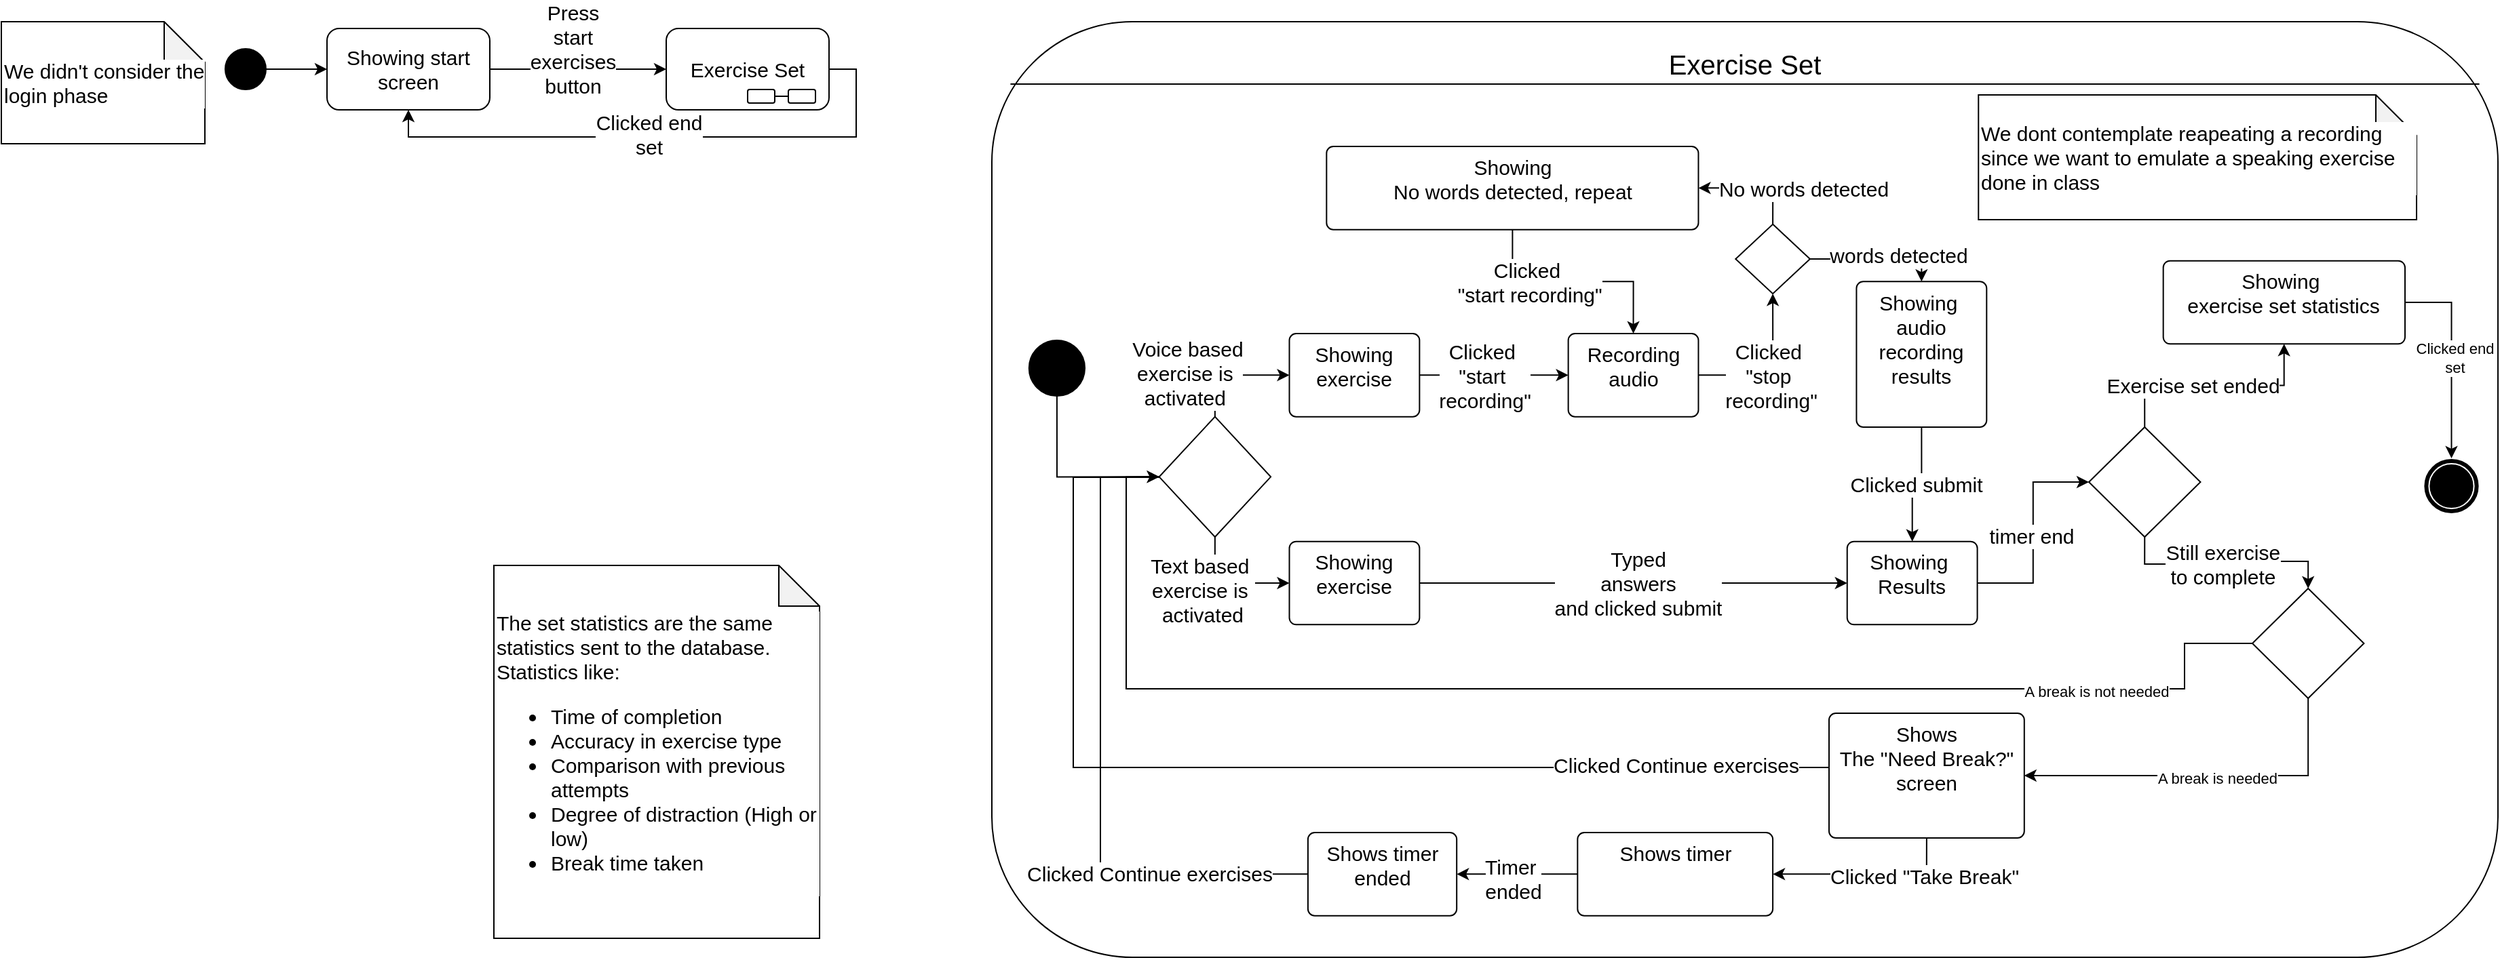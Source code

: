 <mxfile version="24.6.4" type="device">
  <diagram name="Page-1" id="5f0bae14-7c28-e335-631c-24af17079c00">
    <mxGraphModel dx="1434" dy="970" grid="0" gridSize="10" guides="1" tooltips="1" connect="1" arrows="1" fold="1" page="1" pageScale="1" pageWidth="1900" pageHeight="816" background="none" math="0" shadow="0">
      <root>
        <mxCell id="0" />
        <mxCell id="1" parent="0" />
        <mxCell id="zLHpc_LP7oTZizmcBeUN-13" style="edgeStyle=orthogonalEdgeStyle;rounded=0;orthogonalLoop=1;jettySize=auto;html=1;exitX=1;exitY=0.5;exitDx=0;exitDy=0;entryX=0;entryY=0.5;entryDx=0;entryDy=0;fontSize=15;" parent="1" source="ispf3cTAjHFTwqw6l8b9-2" target="zLHpc_LP7oTZizmcBeUN-8" edge="1">
          <mxGeometry relative="1" as="geometry" />
        </mxCell>
        <mxCell id="ispf3cTAjHFTwqw6l8b9-2" value="" style="ellipse;fillColor=strokeColor;html=1;fontSize=15;" parent="1" vertex="1">
          <mxGeometry x="195" y="60" width="30" height="30" as="geometry" />
        </mxCell>
        <mxCell id="ispf3cTAjHFTwqw6l8b9-28" style="edgeStyle=none;shape=connector;rounded=0;orthogonalLoop=1;jettySize=auto;html=1;strokeColor=default;align=center;verticalAlign=middle;fontFamily=Helvetica;fontSize=15;fontColor=default;labelBackgroundColor=default;startArrow=classic;startFill=1;endArrow=none;endFill=0;" parent="1" source="ispf3cTAjHFTwqw6l8b9-76" edge="1">
          <mxGeometry relative="1" as="geometry">
            <mxPoint x="480" y="75" as="sourcePoint" />
            <mxPoint x="390" y="75" as="targetPoint" />
          </mxGeometry>
        </mxCell>
        <mxCell id="ifM0NxlPlQ4VsJx1owLP-20" value="&lt;span style=&quot;font-size: 15px; text-wrap: wrap;&quot;&gt;Press start&lt;/span&gt;&lt;div style=&quot;font-size: 15px; text-wrap: wrap;&quot;&gt;exercises button&lt;/div&gt;" style="edgeLabel;html=1;align=center;verticalAlign=middle;resizable=0;points=[];fontColor=#000000;labelBackgroundColor=default;" parent="ispf3cTAjHFTwqw6l8b9-28" vertex="1" connectable="0">
          <mxGeometry x="0.145" relative="1" as="geometry">
            <mxPoint x="5" y="-15" as="offset" />
          </mxGeometry>
        </mxCell>
        <mxCell id="ispf3cTAjHFTwqw6l8b9-90" value="" style="group;fontSize=15;" parent="1" vertex="1" connectable="0">
          <mxGeometry x="520" y="45" width="120" height="60" as="geometry" />
        </mxCell>
        <mxCell id="ispf3cTAjHFTwqw6l8b9-76" value="Exercise Set" style="rounded=1;whiteSpace=wrap;html=1;fontFamily=Helvetica;fontSize=15;fontColor=default;labelBackgroundColor=default;" parent="ispf3cTAjHFTwqw6l8b9-90" vertex="1">
          <mxGeometry width="120" height="60" as="geometry" />
        </mxCell>
        <mxCell id="ispf3cTAjHFTwqw6l8b9-80" value="" style="group;fontSize=15;" parent="ispf3cTAjHFTwqw6l8b9-90" vertex="1" connectable="0">
          <mxGeometry x="60" y="45" width="50" height="10" as="geometry" />
        </mxCell>
        <mxCell id="ispf3cTAjHFTwqw6l8b9-79" style="edgeStyle=orthogonalEdgeStyle;shape=connector;rounded=0;orthogonalLoop=1;jettySize=auto;html=1;exitX=1;exitY=0.5;exitDx=0;exitDy=0;entryX=0;entryY=0.5;entryDx=0;entryDy=0;strokeColor=default;align=center;verticalAlign=middle;fontFamily=Helvetica;fontSize=15;fontColor=default;labelBackgroundColor=default;startArrow=none;startFill=0;endArrow=none;endFill=0;" parent="ispf3cTAjHFTwqw6l8b9-80" source="ispf3cTAjHFTwqw6l8b9-77" target="ispf3cTAjHFTwqw6l8b9-78" edge="1">
          <mxGeometry relative="1" as="geometry" />
        </mxCell>
        <mxCell id="ispf3cTAjHFTwqw6l8b9-77" value="" style="rounded=1;whiteSpace=wrap;html=1;fontFamily=Helvetica;fontSize=15;fontColor=default;labelBackgroundColor=default;" parent="ispf3cTAjHFTwqw6l8b9-80" vertex="1">
          <mxGeometry width="20" height="10" as="geometry" />
        </mxCell>
        <mxCell id="ispf3cTAjHFTwqw6l8b9-78" value="" style="rounded=1;whiteSpace=wrap;html=1;fontFamily=Helvetica;fontSize=15;fontColor=default;labelBackgroundColor=default;" parent="ispf3cTAjHFTwqw6l8b9-80" vertex="1">
          <mxGeometry x="30" width="20" height="10" as="geometry" />
        </mxCell>
        <mxCell id="ispf3cTAjHFTwqw6l8b9-99" value="The set statistics are the same statistics sent to the database.&lt;div style=&quot;font-size: 15px;&quot;&gt;Statistics like:&lt;/div&gt;&lt;div style=&quot;font-size: 15px;&quot;&gt;&lt;ul style=&quot;font-size: 15px;&quot;&gt;&lt;li style=&quot;font-size: 15px;&quot;&gt;Time of completion&lt;/li&gt;&lt;li style=&quot;font-size: 15px;&quot;&gt;Accuracy in exercise type&lt;/li&gt;&lt;li style=&quot;font-size: 15px;&quot;&gt;Comparison with previous attempts&lt;/li&gt;&lt;li style=&quot;font-size: 15px;&quot;&gt;Degree of distraction (High or low)&lt;/li&gt;&lt;li style=&quot;font-size: 15px;&quot;&gt;Break time taken&lt;/li&gt;&lt;/ul&gt;&lt;/div&gt;" style="shape=note;whiteSpace=wrap;html=1;backgroundOutline=1;darkOpacity=0.05;fontFamily=Helvetica;fontSize=15;fontColor=default;labelBackgroundColor=default;align=left;" parent="1" vertex="1">
          <mxGeometry x="393" y="441" width="240" height="275" as="geometry" />
        </mxCell>
        <mxCell id="zLHpc_LP7oTZizmcBeUN-7" value="" style="group;fontSize=15;" parent="1" vertex="1" connectable="0">
          <mxGeometry x="270" y="45" width="120" height="60" as="geometry" />
        </mxCell>
        <mxCell id="zLHpc_LP7oTZizmcBeUN-8" value="Showing start screen" style="rounded=1;whiteSpace=wrap;html=1;fontFamily=Helvetica;fontSize=15;fontColor=default;labelBackgroundColor=default;" parent="zLHpc_LP7oTZizmcBeUN-7" vertex="1">
          <mxGeometry width="120" height="60" as="geometry" />
        </mxCell>
        <mxCell id="zLHpc_LP7oTZizmcBeUN-14" style="edgeStyle=orthogonalEdgeStyle;rounded=0;orthogonalLoop=1;jettySize=auto;html=1;exitX=1;exitY=0.5;exitDx=0;exitDy=0;entryX=0.5;entryY=1;entryDx=0;entryDy=0;fontSize=15;" parent="1" source="ispf3cTAjHFTwqw6l8b9-76" target="zLHpc_LP7oTZizmcBeUN-8" edge="1">
          <mxGeometry relative="1" as="geometry" />
        </mxCell>
        <mxCell id="zLHpc_LP7oTZizmcBeUN-15" value="&lt;div&gt;Clicked end&lt;/div&gt;&lt;div&gt;set&lt;/div&gt;" style="edgeLabel;html=1;align=center;verticalAlign=middle;resizable=0;points=[];fontSize=15;" parent="zLHpc_LP7oTZizmcBeUN-14" vertex="1" connectable="0">
          <mxGeometry x="0.064" y="-2" relative="1" as="geometry">
            <mxPoint as="offset" />
          </mxGeometry>
        </mxCell>
        <mxCell id="ifM0NxlPlQ4VsJx1owLP-15" value="We didn&#39;t consider the login phase" style="shape=note;whiteSpace=wrap;html=1;backgroundOutline=1;darkOpacity=0.05;fontFamily=Helvetica;fontSize=15;fontColor=default;labelBackgroundColor=default;align=left;" parent="1" vertex="1">
          <mxGeometry x="30" y="40" width="150" height="90" as="geometry" />
        </mxCell>
        <mxCell id="ispf3cTAjHFTwqw6l8b9-34" value="" style="rounded=1;whiteSpace=wrap;html=1;fontFamily=Helvetica;fontSize=15;fontColor=default;labelBackgroundColor=default;connectable=0;container=0;" parent="1" vertex="1">
          <mxGeometry x="760" y="40" width="1110" height="690" as="geometry" />
        </mxCell>
        <mxCell id="ispf3cTAjHFTwqw6l8b9-35" value="" style="endArrow=none;html=1;rounded=0;strokeColor=default;align=center;verticalAlign=middle;fontFamily=Helvetica;fontSize=15;fontColor=default;labelBackgroundColor=default;" parent="1" edge="1">
          <mxGeometry width="50" height="50" relative="1" as="geometry">
            <mxPoint x="773.704" y="86" as="sourcePoint" />
            <mxPoint x="1856.296" y="86" as="targetPoint" />
          </mxGeometry>
        </mxCell>
        <mxCell id="ispf3cTAjHFTwqw6l8b9-36" value="Exercise Set" style="text;html=1;align=center;verticalAlign=middle;whiteSpace=wrap;rounded=0;fontFamily=Helvetica;fontSize=20;fontColor=default;labelBackgroundColor=default;container=0;" parent="1" vertex="1">
          <mxGeometry x="1240.09" y="40" width="149.81" height="61.33" as="geometry" />
        </mxCell>
        <mxCell id="ifM0NxlPlQ4VsJx1owLP-21" style="edgeStyle=orthogonalEdgeStyle;rounded=0;orthogonalLoop=1;jettySize=auto;html=1;exitX=0.5;exitY=1;exitDx=0;exitDy=0;entryX=0;entryY=0.5;entryDx=0;entryDy=0;" parent="1" source="ispf3cTAjHFTwqw6l8b9-37" target="ispf3cTAjHFTwqw6l8b9-47" edge="1">
          <mxGeometry relative="1" as="geometry" />
        </mxCell>
        <mxCell id="ispf3cTAjHFTwqw6l8b9-37" value="" style="ellipse;fillColor=strokeColor;html=1;container=0;fontSize=15;" parent="1" vertex="1">
          <mxGeometry x="787.41" y="275" width="41.11" height="41" as="geometry" />
        </mxCell>
        <mxCell id="ispf3cTAjHFTwqw6l8b9-38" value="" style="ellipse;shape=doubleEllipse;whiteSpace=wrap;html=1;fontFamily=Helvetica;fontSize=15;fontColor=default;labelBackgroundColor=default;fillStyle=solid;strokeColor=#FFFFFF;fillColor=#000000;container=0;" parent="1" vertex="1">
          <mxGeometry x="1815.19" y="362" width="41.11" height="41" as="geometry" />
        </mxCell>
        <mxCell id="ispf3cTAjHFTwqw6l8b9-51" style="edgeStyle=orthogonalEdgeStyle;shape=connector;rounded=0;orthogonalLoop=1;jettySize=auto;html=1;exitX=0.5;exitY=0;exitDx=0;exitDy=0;strokeColor=default;align=center;verticalAlign=middle;fontFamily=Helvetica;fontSize=15;fontColor=default;labelBackgroundColor=default;startArrow=none;startFill=0;endArrow=classic;endFill=1;" parent="1" source="ispf3cTAjHFTwqw6l8b9-47" target="ispf3cTAjHFTwqw6l8b9-50" edge="1">
          <mxGeometry relative="1" as="geometry" />
        </mxCell>
        <mxCell id="ispf3cTAjHFTwqw6l8b9-54" value="Voice based&lt;div style=&quot;font-size: 15px;&quot;&gt;exercise is&amp;nbsp;&lt;/div&gt;&lt;div style=&quot;font-size: 15px;&quot;&gt;activated&amp;nbsp;&lt;/div&gt;" style="edgeLabel;html=1;align=center;verticalAlign=middle;resizable=0;points=[];fontFamily=Helvetica;fontSize=15;fontColor=default;labelBackgroundColor=default;container=0;" parent="ispf3cTAjHFTwqw6l8b9-51" vertex="1" connectable="0">
          <mxGeometry x="-0.333" y="1" relative="1" as="geometry">
            <mxPoint x="-20" y="-4" as="offset" />
          </mxGeometry>
        </mxCell>
        <mxCell id="ispf3cTAjHFTwqw6l8b9-53" style="edgeStyle=orthogonalEdgeStyle;shape=connector;rounded=0;orthogonalLoop=1;jettySize=auto;html=1;exitX=0.5;exitY=1;exitDx=0;exitDy=0;entryX=0;entryY=0.5;entryDx=0;entryDy=0;strokeColor=default;align=center;verticalAlign=middle;fontFamily=Helvetica;fontSize=15;fontColor=default;labelBackgroundColor=default;startArrow=none;startFill=0;endArrow=classic;endFill=1;" parent="1" source="ispf3cTAjHFTwqw6l8b9-47" target="ispf3cTAjHFTwqw6l8b9-52" edge="1">
          <mxGeometry relative="1" as="geometry" />
        </mxCell>
        <mxCell id="ispf3cTAjHFTwqw6l8b9-55" value="Text based&amp;nbsp;&lt;div style=&quot;font-size: 15px;&quot;&gt;exercise is&amp;nbsp;&lt;/div&gt;&lt;div style=&quot;font-size: 15px;&quot;&gt;activated&lt;br style=&quot;font-size: 15px;&quot;&gt;&lt;/div&gt;" style="edgeLabel;html=1;align=center;verticalAlign=middle;resizable=0;points=[];fontFamily=Helvetica;fontSize=15;fontColor=default;labelBackgroundColor=default;container=0;" parent="ispf3cTAjHFTwqw6l8b9-53" vertex="1" connectable="0">
          <mxGeometry x="-0.38" y="1" relative="1" as="geometry">
            <mxPoint x="-11" y="11" as="offset" />
          </mxGeometry>
        </mxCell>
        <mxCell id="ispf3cTAjHFTwqw6l8b9-47" value="" style="rhombus;whiteSpace=wrap;html=1;fontFamily=Helvetica;fontSize=15;fontColor=default;labelBackgroundColor=default;container=0;" parent="1" vertex="1">
          <mxGeometry x="883.33" y="331.33" width="82.22" height="88.67" as="geometry" />
        </mxCell>
        <mxCell id="ispf3cTAjHFTwqw6l8b9-57" value="" style="edgeStyle=orthogonalEdgeStyle;shape=connector;rounded=0;orthogonalLoop=1;jettySize=auto;html=1;strokeColor=default;align=center;verticalAlign=middle;fontFamily=Helvetica;fontSize=15;fontColor=default;labelBackgroundColor=default;startArrow=none;startFill=0;endArrow=classic;endFill=1;" parent="1" source="ispf3cTAjHFTwqw6l8b9-50" target="ispf3cTAjHFTwqw6l8b9-56" edge="1">
          <mxGeometry relative="1" as="geometry" />
        </mxCell>
        <mxCell id="ispf3cTAjHFTwqw6l8b9-60" value="Clicked&amp;nbsp;&lt;div style=&quot;font-size: 15px;&quot;&gt;&quot;start&amp;nbsp;&lt;/div&gt;&lt;div style=&quot;font-size: 15px;&quot;&gt;recording&quot;&lt;/div&gt;" style="edgeLabel;html=1;align=center;verticalAlign=middle;resizable=0;points=[];fontFamily=Helvetica;fontSize=15;fontColor=default;labelBackgroundColor=default;container=0;" parent="ispf3cTAjHFTwqw6l8b9-57" vertex="1" connectable="0">
          <mxGeometry x="-0.136" relative="1" as="geometry">
            <mxPoint as="offset" />
          </mxGeometry>
        </mxCell>
        <mxCell id="ispf3cTAjHFTwqw6l8b9-50" value="Showing exercise" style="html=1;align=center;verticalAlign=top;rounded=1;absoluteArcSize=1;arcSize=10;dashed=0;whiteSpace=wrap;container=0;fontSize=15;" parent="1" vertex="1">
          <mxGeometry x="979.259" y="270" width="95.926" height="61.333" as="geometry" />
        </mxCell>
        <mxCell id="ispf3cTAjHFTwqw6l8b9-59" value="" style="edgeStyle=orthogonalEdgeStyle;shape=connector;rounded=0;orthogonalLoop=1;jettySize=auto;html=1;strokeColor=default;align=center;verticalAlign=middle;fontFamily=Helvetica;fontSize=15;fontColor=default;labelBackgroundColor=default;startArrow=none;startFill=0;endArrow=classic;endFill=1;" parent="1" source="ispf3cTAjHFTwqw6l8b9-52" target="ispf3cTAjHFTwqw6l8b9-58" edge="1">
          <mxGeometry relative="1" as="geometry" />
        </mxCell>
        <mxCell id="ispf3cTAjHFTwqw6l8b9-61" value="Typed&lt;div style=&quot;font-size: 15px;&quot;&gt;answers&lt;/div&gt;&lt;div style=&quot;font-size: 15px;&quot;&gt;and clicked submit&lt;/div&gt;" style="edgeLabel;html=1;align=center;verticalAlign=middle;resizable=0;points=[];fontFamily=Helvetica;fontSize=15;fontColor=default;labelBackgroundColor=default;container=0;" parent="ispf3cTAjHFTwqw6l8b9-59" vertex="1" connectable="0">
          <mxGeometry x="0.067" relative="1" as="geometry">
            <mxPoint x="-7" as="offset" />
          </mxGeometry>
        </mxCell>
        <mxCell id="ispf3cTAjHFTwqw6l8b9-52" value="Showing exercise" style="html=1;align=center;verticalAlign=top;rounded=1;absoluteArcSize=1;arcSize=10;dashed=0;whiteSpace=wrap;container=0;fontSize=15;" parent="1" vertex="1">
          <mxGeometry x="979.259" y="423.333" width="95.926" height="61.333" as="geometry" />
        </mxCell>
        <mxCell id="ifM0NxlPlQ4VsJx1owLP-6" style="edgeStyle=orthogonalEdgeStyle;rounded=0;orthogonalLoop=1;jettySize=auto;html=1;exitX=1;exitY=0.5;exitDx=0;exitDy=0;entryX=0.5;entryY=1;entryDx=0;entryDy=0;fontSize=15;" parent="1" source="ispf3cTAjHFTwqw6l8b9-56" target="ifM0NxlPlQ4VsJx1owLP-2" edge="1">
          <mxGeometry relative="1" as="geometry" />
        </mxCell>
        <mxCell id="ifM0NxlPlQ4VsJx1owLP-7" value="Clicked&amp;nbsp;&lt;div style=&quot;font-size: 15px;&quot;&gt;&quot;stop&amp;nbsp;&lt;/div&gt;&lt;div style=&quot;font-size: 15px;&quot;&gt;recording&quot;&lt;/div&gt;" style="edgeLabel;html=1;align=center;verticalAlign=middle;resizable=0;points=[];container=0;fontSize=15;" parent="ifM0NxlPlQ4VsJx1owLP-6" vertex="1" connectable="0">
          <mxGeometry x="0.111" y="-1" relative="1" as="geometry">
            <mxPoint x="-3" y="9" as="offset" />
          </mxGeometry>
        </mxCell>
        <mxCell id="ispf3cTAjHFTwqw6l8b9-56" value="Recording&lt;div style=&quot;font-size: 15px;&quot;&gt;audio&lt;/div&gt;" style="html=1;align=center;verticalAlign=top;rounded=1;absoluteArcSize=1;arcSize=10;dashed=0;whiteSpace=wrap;container=0;fontSize=15;" parent="1" vertex="1">
          <mxGeometry x="1184.815" y="270" width="95.926" height="61.333" as="geometry" />
        </mxCell>
        <mxCell id="ispf3cTAjHFTwqw6l8b9-70" style="edgeStyle=orthogonalEdgeStyle;shape=connector;rounded=0;orthogonalLoop=1;jettySize=auto;html=1;exitX=1;exitY=0.5;exitDx=0;exitDy=0;entryX=0;entryY=0.5;entryDx=0;entryDy=0;strokeColor=default;align=center;verticalAlign=middle;fontFamily=Helvetica;fontSize=15;fontColor=default;labelBackgroundColor=default;startArrow=none;startFill=0;endArrow=classic;endFill=1;" parent="1" source="ispf3cTAjHFTwqw6l8b9-58" target="ispf3cTAjHFTwqw6l8b9-69" edge="1">
          <mxGeometry relative="1" as="geometry" />
        </mxCell>
        <mxCell id="ispf3cTAjHFTwqw6l8b9-71" value="timer end" style="edgeLabel;html=1;align=center;verticalAlign=middle;resizable=0;points=[];fontFamily=Helvetica;fontSize=15;fontColor=default;labelBackgroundColor=default;container=0;" parent="ispf3cTAjHFTwqw6l8b9-70" vertex="1" connectable="0">
          <mxGeometry x="-0.031" y="2" relative="1" as="geometry">
            <mxPoint as="offset" />
          </mxGeometry>
        </mxCell>
        <mxCell id="ispf3cTAjHFTwqw6l8b9-58" value="Showing&amp;nbsp;&lt;div style=&quot;font-size: 15px;&quot;&gt;Results&lt;/div&gt;" style="html=1;align=center;verticalAlign=top;rounded=1;absoluteArcSize=1;arcSize=10;dashed=0;whiteSpace=wrap;container=0;fontSize=15;" parent="1" vertex="1">
          <mxGeometry x="1390.37" y="423.333" width="95.926" height="61.333" as="geometry" />
        </mxCell>
        <mxCell id="ispf3cTAjHFTwqw6l8b9-72" style="edgeStyle=orthogonalEdgeStyle;shape=connector;rounded=0;orthogonalLoop=1;jettySize=auto;html=1;exitX=0.5;exitY=0;exitDx=0;exitDy=0;strokeColor=default;align=center;verticalAlign=middle;fontFamily=Helvetica;fontSize=15;fontColor=default;labelBackgroundColor=default;startArrow=none;startFill=0;endArrow=classic;endFill=1;" parent="1" source="ispf3cTAjHFTwqw6l8b9-69" target="ispf3cTAjHFTwqw6l8b9-97" edge="1">
          <mxGeometry relative="1" as="geometry" />
        </mxCell>
        <mxCell id="ispf3cTAjHFTwqw6l8b9-73" value="Exercise set ended" style="edgeLabel;html=1;align=center;verticalAlign=middle;resizable=0;points=[];fontFamily=Helvetica;fontSize=15;fontColor=default;labelBackgroundColor=default;container=0;" parent="ispf3cTAjHFTwqw6l8b9-72" vertex="1" connectable="0">
          <mxGeometry x="-0.2" y="1" relative="1" as="geometry">
            <mxPoint as="offset" />
          </mxGeometry>
        </mxCell>
        <mxCell id="ifM0NxlPlQ4VsJx1owLP-24" style="edgeStyle=orthogonalEdgeStyle;rounded=0;orthogonalLoop=1;jettySize=auto;html=1;exitX=0.5;exitY=1;exitDx=0;exitDy=0;entryX=0.5;entryY=0;entryDx=0;entryDy=0;" parent="1" source="ispf3cTAjHFTwqw6l8b9-69" target="ifM0NxlPlQ4VsJx1owLP-22" edge="1">
          <mxGeometry relative="1" as="geometry" />
        </mxCell>
        <mxCell id="ifM0NxlPlQ4VsJx1owLP-25" value="&lt;span style=&quot;font-size: 15px;&quot;&gt;Still exercise&lt;/span&gt;&lt;div style=&quot;font-size: 15px;&quot;&gt;to complete&lt;/div&gt;" style="edgeLabel;html=1;align=center;verticalAlign=middle;resizable=0;points=[];" parent="ifM0NxlPlQ4VsJx1owLP-24" vertex="1" connectable="0">
          <mxGeometry x="-0.045" relative="1" as="geometry">
            <mxPoint as="offset" />
          </mxGeometry>
        </mxCell>
        <mxCell id="ispf3cTAjHFTwqw6l8b9-69" value="" style="rhombus;whiteSpace=wrap;html=1;fontFamily=Helvetica;fontSize=15;fontColor=default;labelBackgroundColor=default;container=0;" parent="1" vertex="1">
          <mxGeometry x="1568.52" y="339" width="82.22" height="81" as="geometry" />
        </mxCell>
        <mxCell id="ispf3cTAjHFTwqw6l8b9-98" style="edgeStyle=orthogonalEdgeStyle;shape=connector;rounded=0;orthogonalLoop=1;jettySize=auto;html=1;exitX=1;exitY=0.5;exitDx=0;exitDy=0;strokeColor=default;align=center;verticalAlign=middle;fontFamily=Helvetica;fontSize=15;fontColor=default;labelBackgroundColor=default;startArrow=none;startFill=0;endArrow=classic;endFill=1;" parent="1" source="ispf3cTAjHFTwqw6l8b9-97" target="ispf3cTAjHFTwqw6l8b9-38" edge="1">
          <mxGeometry relative="1" as="geometry" />
        </mxCell>
        <mxCell id="ifM0NxlPlQ4VsJx1owLP-31" value="Clicked end&lt;div&gt;set&lt;/div&gt;" style="edgeLabel;html=1;align=center;verticalAlign=middle;resizable=0;points=[];" parent="ispf3cTAjHFTwqw6l8b9-98" vertex="1" connectable="0">
          <mxGeometry x="0.013" y="2" relative="1" as="geometry">
            <mxPoint as="offset" />
          </mxGeometry>
        </mxCell>
        <mxCell id="ispf3cTAjHFTwqw6l8b9-97" value="Showing&amp;nbsp;&lt;div style=&quot;font-size: 15px;&quot;&gt;exercise set statistics&lt;/div&gt;" style="html=1;align=center;verticalAlign=top;rounded=1;absoluteArcSize=1;arcSize=10;dashed=0;whiteSpace=wrap;container=0;fontSize=15;" parent="1" vertex="1">
          <mxGeometry x="1623.333" y="216.333" width="178.148" height="61.333" as="geometry" />
        </mxCell>
        <mxCell id="ispf3cTAjHFTwqw6l8b9-103" style="edgeStyle=orthogonalEdgeStyle;shape=connector;rounded=0;orthogonalLoop=1;jettySize=auto;html=1;exitX=0;exitY=0.5;exitDx=0;exitDy=0;strokeColor=default;align=center;verticalAlign=middle;fontFamily=Helvetica;fontSize=15;fontColor=default;labelBackgroundColor=default;startArrow=none;startFill=0;endArrow=none;endFill=0;entryX=0;entryY=0.5;entryDx=0;entryDy=0;" parent="1" target="ispf3cTAjHFTwqw6l8b9-47" edge="1">
          <mxGeometry relative="1" as="geometry">
            <mxPoint x="1440.003" y="590" as="sourcePoint" />
            <mxPoint x="844" y="376" as="targetPoint" />
            <Array as="points">
              <mxPoint x="820" y="590" />
              <mxPoint x="820" y="376" />
              <mxPoint x="844" y="376" />
            </Array>
          </mxGeometry>
        </mxCell>
        <mxCell id="ispf3cTAjHFTwqw6l8b9-104" value="Clicked Continue exercises" style="edgeLabel;html=1;align=center;verticalAlign=middle;resizable=0;points=[];fontFamily=Helvetica;fontSize=15;fontColor=default;labelBackgroundColor=default;container=0;" parent="ispf3cTAjHFTwqw6l8b9-103" vertex="1" connectable="0">
          <mxGeometry x="-0.607" y="-2" relative="1" as="geometry">
            <mxPoint as="offset" />
          </mxGeometry>
        </mxCell>
        <mxCell id="ispf3cTAjHFTwqw6l8b9-106" style="edgeStyle=orthogonalEdgeStyle;shape=connector;rounded=0;orthogonalLoop=1;jettySize=auto;html=1;exitX=0.5;exitY=1;exitDx=0;exitDy=0;strokeColor=default;align=center;verticalAlign=middle;fontFamily=Helvetica;fontSize=15;fontColor=default;labelBackgroundColor=default;startArrow=none;startFill=0;endArrow=classic;endFill=1;" parent="1" source="ispf3cTAjHFTwqw6l8b9-100" target="ispf3cTAjHFTwqw6l8b9-105" edge="1">
          <mxGeometry relative="1" as="geometry" />
        </mxCell>
        <mxCell id="ispf3cTAjHFTwqw6l8b9-107" value="Clicked &quot;Take Break&quot;" style="edgeLabel;html=1;align=center;verticalAlign=middle;resizable=0;points=[];fontFamily=Helvetica;fontSize=15;fontColor=default;labelBackgroundColor=default;container=0;" parent="ispf3cTAjHFTwqw6l8b9-106" vertex="1" connectable="0">
          <mxGeometry x="-0.075" y="1" relative="1" as="geometry">
            <mxPoint x="36" as="offset" />
          </mxGeometry>
        </mxCell>
        <mxCell id="ispf3cTAjHFTwqw6l8b9-100" value="Shows&lt;div style=&quot;font-size: 15px;&quot;&gt;The &quot;Need Break?&quot; screen&lt;/div&gt;" style="html=1;align=center;verticalAlign=top;rounded=1;absoluteArcSize=1;arcSize=10;dashed=0;whiteSpace=wrap;container=0;fontSize=15;" parent="1" vertex="1">
          <mxGeometry x="1377.003" y="550" width="143.889" height="92" as="geometry" />
        </mxCell>
        <mxCell id="ispf3cTAjHFTwqw6l8b9-110" style="edgeStyle=orthogonalEdgeStyle;shape=connector;rounded=0;orthogonalLoop=1;jettySize=auto;html=1;strokeColor=default;align=center;verticalAlign=middle;fontFamily=Helvetica;fontSize=15;fontColor=default;labelBackgroundColor=default;startArrow=none;startFill=0;endArrow=none;endFill=0;entryX=0;entryY=0.5;entryDx=0;entryDy=0;" parent="1" target="ispf3cTAjHFTwqw6l8b9-47" edge="1">
          <mxGeometry relative="1" as="geometry">
            <mxPoint x="842.222" y="392.667" as="targetPoint" />
            <mxPoint x="992.963" y="668.667" as="sourcePoint" />
            <Array as="points">
              <mxPoint x="840" y="669" />
              <mxPoint x="840" y="376" />
              <mxPoint x="883" y="376" />
            </Array>
          </mxGeometry>
        </mxCell>
        <mxCell id="ispf3cTAjHFTwqw6l8b9-111" value="Clicked Continue exercises" style="edgeLabel;html=1;align=center;verticalAlign=middle;resizable=0;points=[];fontFamily=Helvetica;fontSize=15;fontColor=default;labelBackgroundColor=default;container=0;" parent="ispf3cTAjHFTwqw6l8b9-110" vertex="1" connectable="0">
          <mxGeometry x="-0.519" y="-1" relative="1" as="geometry">
            <mxPoint as="offset" />
          </mxGeometry>
        </mxCell>
        <mxCell id="ispf3cTAjHFTwqw6l8b9-113" value="" style="edgeStyle=orthogonalEdgeStyle;shape=connector;rounded=0;orthogonalLoop=1;jettySize=auto;html=1;strokeColor=default;align=center;verticalAlign=middle;fontFamily=Helvetica;fontSize=15;fontColor=default;labelBackgroundColor=default;startArrow=none;startFill=0;endArrow=classic;endFill=1;" parent="1" source="ispf3cTAjHFTwqw6l8b9-105" target="ispf3cTAjHFTwqw6l8b9-112" edge="1">
          <mxGeometry relative="1" as="geometry" />
        </mxCell>
        <mxCell id="ispf3cTAjHFTwqw6l8b9-114" value="Timer&amp;nbsp;&lt;div style=&quot;font-size: 15px;&quot;&gt;ended&lt;/div&gt;" style="edgeLabel;html=1;align=center;verticalAlign=middle;resizable=0;points=[];fontFamily=Helvetica;fontSize=15;fontColor=default;labelBackgroundColor=default;container=0;" parent="ispf3cTAjHFTwqw6l8b9-113" vertex="1" connectable="0">
          <mxGeometry x="0.079" y="3" relative="1" as="geometry">
            <mxPoint as="offset" />
          </mxGeometry>
        </mxCell>
        <mxCell id="ispf3cTAjHFTwqw6l8b9-105" value="Shows timer" style="html=1;align=center;verticalAlign=top;rounded=1;absoluteArcSize=1;arcSize=10;dashed=0;whiteSpace=wrap;container=0;fontSize=15;" parent="1" vertex="1">
          <mxGeometry x="1191.667" y="638" width="143.889" height="61.333" as="geometry" />
        </mxCell>
        <mxCell id="ispf3cTAjHFTwqw6l8b9-112" value="Shows timer ended" style="html=1;align=center;verticalAlign=top;rounded=1;absoluteArcSize=1;arcSize=10;dashed=0;whiteSpace=wrap;container=0;fontSize=15;" parent="1" vertex="1">
          <mxGeometry x="992.963" y="638" width="109.63" height="61.333" as="geometry" />
        </mxCell>
        <mxCell id="ifM0NxlPlQ4VsJx1owLP-8" style="edgeStyle=orthogonalEdgeStyle;rounded=0;orthogonalLoop=1;jettySize=auto;html=1;exitX=1;exitY=0.5;exitDx=0;exitDy=0;entryX=0.5;entryY=0;entryDx=0;entryDy=0;fontSize=15;" parent="1" source="ifM0NxlPlQ4VsJx1owLP-2" target="ifM0NxlPlQ4VsJx1owLP-5" edge="1">
          <mxGeometry relative="1" as="geometry" />
        </mxCell>
        <mxCell id="ifM0NxlPlQ4VsJx1owLP-9" value="words detected" style="edgeLabel;html=1;align=center;verticalAlign=middle;resizable=0;points=[];container=0;fontSize=15;" parent="ifM0NxlPlQ4VsJx1owLP-8" vertex="1" connectable="0">
          <mxGeometry x="-0.218" y="1" relative="1" as="geometry">
            <mxPoint x="27" y="1" as="offset" />
          </mxGeometry>
        </mxCell>
        <mxCell id="ifM0NxlPlQ4VsJx1owLP-10" style="edgeStyle=orthogonalEdgeStyle;rounded=0;orthogonalLoop=1;jettySize=auto;html=1;exitX=0.5;exitY=0;exitDx=0;exitDy=0;entryX=1;entryY=0.5;entryDx=0;entryDy=0;fontSize=15;" parent="1" source="ifM0NxlPlQ4VsJx1owLP-2" target="ifM0NxlPlQ4VsJx1owLP-4" edge="1">
          <mxGeometry relative="1" as="geometry">
            <Array as="points">
              <mxPoint x="1335.556" y="162.667" />
            </Array>
          </mxGeometry>
        </mxCell>
        <mxCell id="ifM0NxlPlQ4VsJx1owLP-11" value="No words detected" style="edgeLabel;html=1;align=center;verticalAlign=middle;resizable=0;points=[];container=0;fontSize=15;" parent="ifM0NxlPlQ4VsJx1owLP-10" vertex="1" connectable="0">
          <mxGeometry x="-0.093" relative="1" as="geometry">
            <mxPoint x="32" as="offset" />
          </mxGeometry>
        </mxCell>
        <mxCell id="ifM0NxlPlQ4VsJx1owLP-2" value="" style="rhombus;whiteSpace=wrap;html=1;container=0;fontSize=15;" parent="1" vertex="1">
          <mxGeometry x="1308.15" y="189.38" width="54.81" height="51.23" as="geometry" />
        </mxCell>
        <mxCell id="ifM0NxlPlQ4VsJx1owLP-13" style="edgeStyle=orthogonalEdgeStyle;rounded=0;orthogonalLoop=1;jettySize=auto;html=1;exitX=0.5;exitY=1;exitDx=0;exitDy=0;entryX=0.5;entryY=0;entryDx=0;entryDy=0;fontSize=15;" parent="1" source="ifM0NxlPlQ4VsJx1owLP-4" target="ispf3cTAjHFTwqw6l8b9-56" edge="1">
          <mxGeometry relative="1" as="geometry" />
        </mxCell>
        <mxCell id="ifM0NxlPlQ4VsJx1owLP-14" value="Clicked&lt;div style=&quot;font-size: 15px;&quot;&gt;&amp;nbsp;&quot;start recording&quot;&lt;/div&gt;" style="edgeLabel;html=1;align=center;verticalAlign=middle;resizable=0;points=[];container=0;fontSize=15;" parent="ifM0NxlPlQ4VsJx1owLP-13" vertex="1" connectable="0">
          <mxGeometry x="-0.083" relative="1" as="geometry">
            <mxPoint x="-28" as="offset" />
          </mxGeometry>
        </mxCell>
        <mxCell id="ifM0NxlPlQ4VsJx1owLP-4" value="Showing&lt;div style=&quot;font-size: 15px;&quot;&gt;No words detected, repeat&lt;/div&gt;" style="html=1;align=center;verticalAlign=top;rounded=1;absoluteArcSize=1;arcSize=10;dashed=0;whiteSpace=wrap;container=0;fontSize=15;" parent="1" vertex="1">
          <mxGeometry x="1006.667" y="132" width="274.074" height="61.333" as="geometry" />
        </mxCell>
        <mxCell id="ifM0NxlPlQ4VsJx1owLP-16" style="edgeStyle=orthogonalEdgeStyle;rounded=0;orthogonalLoop=1;jettySize=auto;html=1;exitX=0.5;exitY=1;exitDx=0;exitDy=0;fontSize=15;" parent="1" source="ifM0NxlPlQ4VsJx1owLP-5" target="ispf3cTAjHFTwqw6l8b9-58" edge="1">
          <mxGeometry relative="1" as="geometry" />
        </mxCell>
        <mxCell id="ifM0NxlPlQ4VsJx1owLP-17" value="Clicked submit" style="edgeLabel;html=1;align=center;verticalAlign=middle;resizable=0;points=[];container=0;fontSize=15;" parent="ifM0NxlPlQ4VsJx1owLP-16" vertex="1" connectable="0">
          <mxGeometry x="0.026" relative="1" as="geometry">
            <mxPoint as="offset" />
          </mxGeometry>
        </mxCell>
        <mxCell id="ifM0NxlPlQ4VsJx1owLP-5" value="Showing&amp;nbsp;&lt;div style=&quot;font-size: 15px;&quot;&gt;audio recording&lt;/div&gt;&lt;div style=&quot;font-size: 15px;&quot;&gt;results&lt;/div&gt;" style="html=1;align=center;verticalAlign=top;rounded=1;absoluteArcSize=1;arcSize=10;dashed=0;whiteSpace=wrap;container=0;fontSize=15;" parent="1" vertex="1">
          <mxGeometry x="1397.222" y="231.667" width="95.926" height="107.333" as="geometry" />
        </mxCell>
        <mxCell id="ifM0NxlPlQ4VsJx1owLP-27" style="edgeStyle=orthogonalEdgeStyle;rounded=0;orthogonalLoop=1;jettySize=auto;html=1;exitX=0.5;exitY=1;exitDx=0;exitDy=0;entryX=1;entryY=0.5;entryDx=0;entryDy=0;" parent="1" source="ifM0NxlPlQ4VsJx1owLP-22" target="ispf3cTAjHFTwqw6l8b9-100" edge="1">
          <mxGeometry relative="1" as="geometry" />
        </mxCell>
        <mxCell id="ifM0NxlPlQ4VsJx1owLP-28" value="A break is needed" style="edgeLabel;html=1;align=center;verticalAlign=middle;resizable=0;points=[];" parent="ifM0NxlPlQ4VsJx1owLP-27" vertex="1" connectable="0">
          <mxGeometry x="-0.066" y="2" relative="1" as="geometry">
            <mxPoint as="offset" />
          </mxGeometry>
        </mxCell>
        <mxCell id="ifM0NxlPlQ4VsJx1owLP-29" style="edgeStyle=orthogonalEdgeStyle;rounded=0;orthogonalLoop=1;jettySize=auto;html=1;exitX=0;exitY=0.5;exitDx=0;exitDy=0;entryX=0;entryY=0.5;entryDx=0;entryDy=0;" parent="1" source="ifM0NxlPlQ4VsJx1owLP-22" target="ispf3cTAjHFTwqw6l8b9-47" edge="1">
          <mxGeometry relative="1" as="geometry">
            <Array as="points">
              <mxPoint x="1639" y="499" />
              <mxPoint x="1639" y="532" />
              <mxPoint x="859" y="532" />
              <mxPoint x="859" y="376" />
            </Array>
          </mxGeometry>
        </mxCell>
        <mxCell id="ifM0NxlPlQ4VsJx1owLP-30" value="A break is not needed" style="edgeLabel;html=1;align=center;verticalAlign=middle;resizable=0;points=[];" parent="ifM0NxlPlQ4VsJx1owLP-29" vertex="1" connectable="0">
          <mxGeometry x="-0.716" y="2" relative="1" as="geometry">
            <mxPoint as="offset" />
          </mxGeometry>
        </mxCell>
        <mxCell id="ifM0NxlPlQ4VsJx1owLP-22" value="" style="rhombus;whiteSpace=wrap;html=1;fontFamily=Helvetica;fontSize=15;fontColor=default;labelBackgroundColor=default;container=0;" parent="1" vertex="1">
          <mxGeometry x="1689" y="458" width="82.22" height="81" as="geometry" />
        </mxCell>
        <mxCell id="zLHpc_LP7oTZizmcBeUN-1" value="We dont contemplate reapeating a recording since we want to emulate a speaking exercise done in class" style="shape=note;whiteSpace=wrap;html=1;backgroundOutline=1;darkOpacity=0.05;fontFamily=Helvetica;fontSize=15;fontColor=default;labelBackgroundColor=default;align=left;" parent="1" vertex="1">
          <mxGeometry x="1487.13" y="94" width="322.87" height="92" as="geometry" />
        </mxCell>
      </root>
    </mxGraphModel>
  </diagram>
</mxfile>
